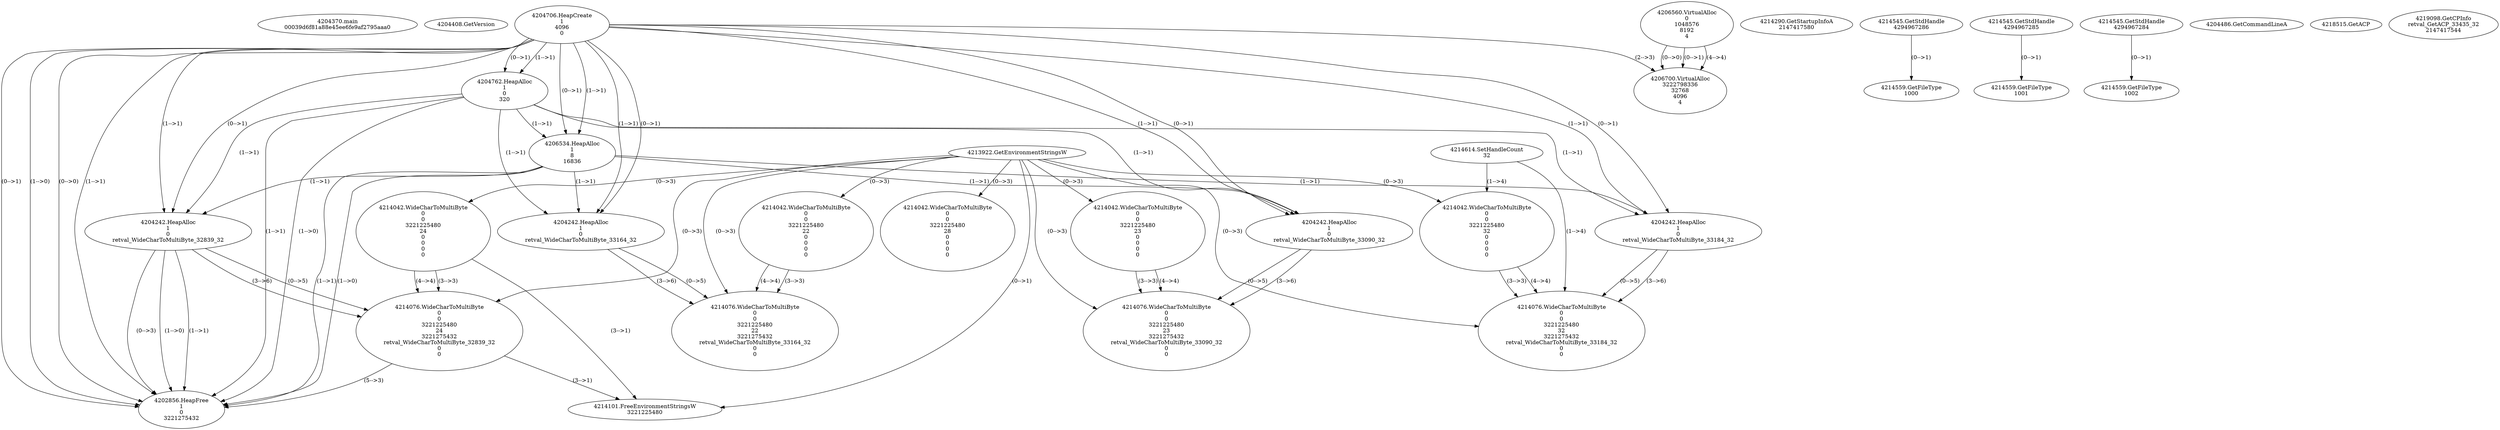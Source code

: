 // Global SCDG with merge call
digraph {
	0 [label="4204370.main
00039d6f81a88e45ee6fe9af2795aaa0"]
	1 [label="4204408.GetVersion
"]
	2 [label="4204706.HeapCreate
1
4096
0"]
	3 [label="4204762.HeapAlloc
1
0
320"]
	2 -> 3 [label="(1-->1)"]
	2 -> 3 [label="(0-->1)"]
	4 [label="4206534.HeapAlloc
1
8
16836"]
	2 -> 4 [label="(1-->1)"]
	2 -> 4 [label="(0-->1)"]
	3 -> 4 [label="(1-->1)"]
	5 [label="4206560.VirtualAlloc
0
1048576
8192
4"]
	6 [label="4206700.VirtualAlloc
3222798336
32768
4096
4"]
	5 -> 6 [label="(0-->1)"]
	2 -> 6 [label="(2-->3)"]
	5 -> 6 [label="(4-->4)"]
	5 -> 6 [label="(0-->0)"]
	7 [label="4214290.GetStartupInfoA
2147417580"]
	8 [label="4214545.GetStdHandle
4294967286"]
	9 [label="4214559.GetFileType
1000"]
	8 -> 9 [label="(0-->1)"]
	10 [label="4214545.GetStdHandle
4294967285"]
	11 [label="4214559.GetFileType
1001"]
	10 -> 11 [label="(0-->1)"]
	12 [label="4214545.GetStdHandle
4294967284"]
	13 [label="4214559.GetFileType
1002"]
	12 -> 13 [label="(0-->1)"]
	14 [label="4214614.SetHandleCount
32"]
	15 [label="4204486.GetCommandLineA
"]
	16 [label="4213922.GetEnvironmentStringsW
"]
	17 [label="4214042.WideCharToMultiByte
0
0
3221225480
28
0
0
0
0"]
	16 -> 17 [label="(0-->3)"]
	18 [label="4214042.WideCharToMultiByte
0
0
3221225480
24
0
0
0
0"]
	16 -> 18 [label="(0-->3)"]
	19 [label="4204242.HeapAlloc
1
0
retval_WideCharToMultiByte_32839_32"]
	2 -> 19 [label="(1-->1)"]
	2 -> 19 [label="(0-->1)"]
	3 -> 19 [label="(1-->1)"]
	4 -> 19 [label="(1-->1)"]
	20 [label="4214076.WideCharToMultiByte
0
0
3221225480
24
3221275432
retval_WideCharToMultiByte_32839_32
0
0"]
	16 -> 20 [label="(0-->3)"]
	18 -> 20 [label="(3-->3)"]
	18 -> 20 [label="(4-->4)"]
	19 -> 20 [label="(0-->5)"]
	19 -> 20 [label="(3-->6)"]
	21 [label="4202856.HeapFree
1
0
3221275432"]
	2 -> 21 [label="(1-->1)"]
	2 -> 21 [label="(0-->1)"]
	3 -> 21 [label="(1-->1)"]
	4 -> 21 [label="(1-->1)"]
	19 -> 21 [label="(1-->1)"]
	19 -> 21 [label="(0-->3)"]
	20 -> 21 [label="(5-->3)"]
	2 -> 21 [label="(1-->0)"]
	2 -> 21 [label="(0-->0)"]
	3 -> 21 [label="(1-->0)"]
	4 -> 21 [label="(1-->0)"]
	19 -> 21 [label="(1-->0)"]
	22 [label="4214101.FreeEnvironmentStringsW
3221225480"]
	16 -> 22 [label="(0-->1)"]
	18 -> 22 [label="(3-->1)"]
	20 -> 22 [label="(3-->1)"]
	23 [label="4214042.WideCharToMultiByte
0
0
3221225480
23
0
0
0
0"]
	16 -> 23 [label="(0-->3)"]
	24 [label="4204242.HeapAlloc
1
0
retval_WideCharToMultiByte_33090_32"]
	2 -> 24 [label="(1-->1)"]
	2 -> 24 [label="(0-->1)"]
	3 -> 24 [label="(1-->1)"]
	4 -> 24 [label="(1-->1)"]
	25 [label="4214076.WideCharToMultiByte
0
0
3221225480
23
3221275432
retval_WideCharToMultiByte_33090_32
0
0"]
	16 -> 25 [label="(0-->3)"]
	23 -> 25 [label="(3-->3)"]
	23 -> 25 [label="(4-->4)"]
	24 -> 25 [label="(0-->5)"]
	24 -> 25 [label="(3-->6)"]
	26 [label="4218515.GetACP
"]
	27 [label="4214042.WideCharToMultiByte
0
0
3221225480
32
0
0
0
0"]
	16 -> 27 [label="(0-->3)"]
	14 -> 27 [label="(1-->4)"]
	28 [label="4204242.HeapAlloc
1
0
retval_WideCharToMultiByte_33184_32"]
	2 -> 28 [label="(1-->1)"]
	2 -> 28 [label="(0-->1)"]
	3 -> 28 [label="(1-->1)"]
	4 -> 28 [label="(1-->1)"]
	29 [label="4214076.WideCharToMultiByte
0
0
3221225480
32
3221275432
retval_WideCharToMultiByte_33184_32
0
0"]
	16 -> 29 [label="(0-->3)"]
	27 -> 29 [label="(3-->3)"]
	14 -> 29 [label="(1-->4)"]
	27 -> 29 [label="(4-->4)"]
	28 -> 29 [label="(0-->5)"]
	28 -> 29 [label="(3-->6)"]
	30 [label="4214042.WideCharToMultiByte
0
0
3221225480
22
0
0
0
0"]
	16 -> 30 [label="(0-->3)"]
	31 [label="4204242.HeapAlloc
1
0
retval_WideCharToMultiByte_33164_32"]
	2 -> 31 [label="(1-->1)"]
	2 -> 31 [label="(0-->1)"]
	3 -> 31 [label="(1-->1)"]
	4 -> 31 [label="(1-->1)"]
	32 [label="4214076.WideCharToMultiByte
0
0
3221225480
22
3221275432
retval_WideCharToMultiByte_33164_32
0
0"]
	16 -> 32 [label="(0-->3)"]
	30 -> 32 [label="(3-->3)"]
	30 -> 32 [label="(4-->4)"]
	31 -> 32 [label="(0-->5)"]
	31 -> 32 [label="(3-->6)"]
	33 [label="4219098.GetCPInfo
retval_GetACP_33435_32
2147417544"]
}
